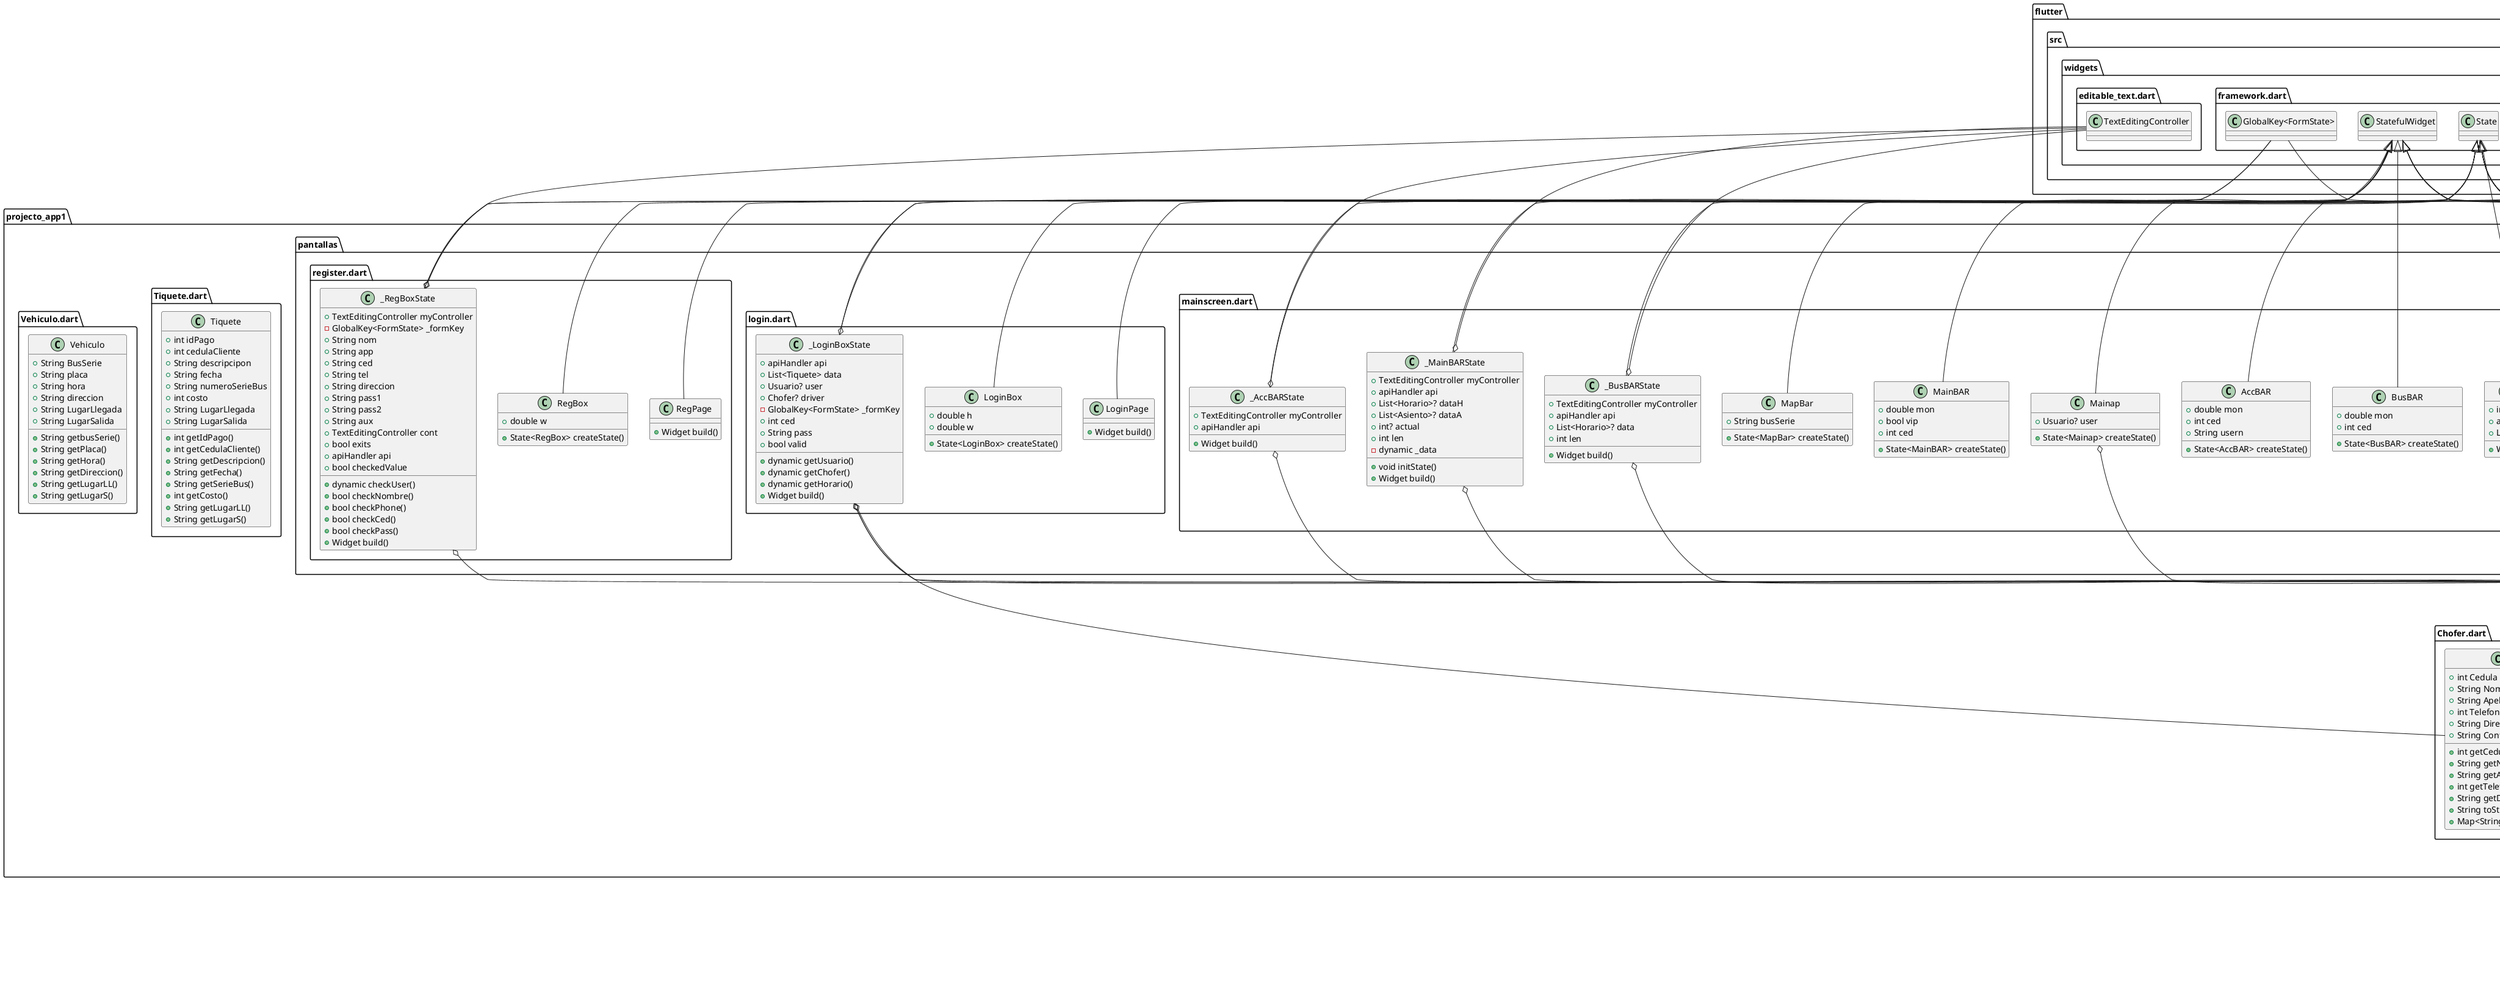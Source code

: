 @startuml App_Diagram

set namespaceSeparator ::

class "projecto_app1::apiHandler.dart::apiHandler" {
  +dynamic getAll()
  +dynamic addUsuario()
  +dynamic getUsuario()
  +dynamic getChofer()
  +dynamic checkExists()
  +dynamic updateSaldo()
  +dynamic getHorario()
  +dynamic getAsiento()
  +dynamic getTiquete()
  +dynamic getVehiculo()
  +dynamic compraTiquete()
  +dynamic setLocation()
  +dynamic getLocation()
  +dynamic getLocationParada()
}

class "projecto_app1::Asiento.dart::Asiento" {
  +int idHorario
  +String hora
  +String direccionParada
  +int costoParada
  +String busSerie
  +String estado
  +int idAsiento
  +bool ocupado
  +bool exclusive
  +int clientePresente
  +int getIdHorario()
  +String getHora()
  +String getParada()
  +int getCostoParada()
  +String getBusSerie()
  +String getEstado()
  +int getIdAsiento()
  +bool getOcupado()
  +bool getExclusivo()
  +int getPresente()
}

class "projecto_app1::Chofer.dart::Chofer" {
  +int Cedula
  +String Nombre
  +String Apellidos
  +int Telefono
  +String Direccion
  +String Contrasena
  +int getCedula()
  +String getNombre()
  +String getApellidos()
  +int getTelefono()
  +String getDireccion()
  +String toString()
  +Map<String, dynamic> toJson()
}

class "projecto_app1::Horario.dart::Horario" {
  +int idHorario
  +String Hora
  +int idParada
  +String Parada
  +int CostoParada
  +String BusSerie
  +int getIdHorario()
  +String getHora()
  +int getIdParada()
  +String getParada()
  +int getCostoParada()
  +String gatBusSerie()
}

class "projecto_app1::Location.dart::Location" {
  +double latitud
  +double longitud
  +double getLatitud()
  +double getLongitud()
}

class "projecto_app1::main.dart::MyHttpOverrides" {
  +HttpClient createHttpClient()
}

"dart::_http::HttpOverrides" <|-- "projecto_app1::main.dart::MyHttpOverrides"

class "projecto_app1::main.dart::App" {
  +Widget build()
}

"flutter::src::widgets::framework.dart::StatelessWidget" <|-- "projecto_app1::main.dart::App"

class "projecto_app1::pantallas::driverscreen.dart::DrivePage" {
  +Chofer? driver
  +Widget build()
}

"projecto_app1::pantallas::driverscreen.dart::DrivePage" o-- "projecto_app1::Chofer.dart::Chofer"
"flutter::src::widgets::framework.dart::StatelessWidget" <|-- "projecto_app1::pantallas::driverscreen.dart::DrivePage"

class "projecto_app1::pantallas::driverscreen.dart::Mainap" {
  +Chofer? driver
  +State<Mainap> createState()
}

"projecto_app1::pantallas::driverscreen.dart::Mainap" o-- "projecto_app1::Chofer.dart::Chofer"
"flutter::src::widgets::framework.dart::StatefulWidget" <|-- "projecto_app1::pantallas::driverscreen.dart::Mainap"

class "projecto_app1::pantallas::driverscreen.dart::_MainapState" {
  +int currentPageIndex
  +apiHandler api
  +List<Tiquete>? data
  +Widget build()
}

"projecto_app1::pantallas::driverscreen.dart::_MainapState" o-- "projecto_app1::apiHandler.dart::apiHandler"
"flutter::src::widgets::framework.dart::State" <|-- "projecto_app1::pantallas::driverscreen.dart::_MainapState"

class "projecto_app1::pantallas::driverscreen.dart::BusBAR" {
  +Chofer? driver
  +State<BusBAR> createState()
}

"projecto_app1::pantallas::driverscreen.dart::BusBAR" o-- "projecto_app1::Chofer.dart::Chofer"
"flutter::src::widgets::framework.dart::StatefulWidget" <|-- "projecto_app1::pantallas::driverscreen.dart::BusBAR"

class "projecto_app1::pantallas::driverscreen.dart::_BusBARState" {
  +apiHandler api
  -dynamic _data
  +int len
  +void initState()
  +Widget build()
}

"projecto_app1::pantallas::driverscreen.dart::_BusBARState" o-- "projecto_app1::apiHandler.dart::apiHandler"
"flutter::src::widgets::framework.dart::State" <|-- "projecto_app1::pantallas::driverscreen.dart::_BusBARState"

class "projecto_app1::pantallas::driverscreen.dart::AccBAR" {
  +int ced
  +String usern
  +State<AccBAR> createState()
}

"flutter::src::widgets::framework.dart::StatefulWidget" <|-- "projecto_app1::pantallas::driverscreen.dart::AccBAR"

class "projecto_app1::pantallas::driverscreen.dart::_AccBARState" {
  +apiHandler api
  +Widget build()
}

"projecto_app1::pantallas::driverscreen.dart::_AccBARState" o-- "projecto_app1::apiHandler.dart::apiHandler"
"flutter::src::widgets::framework.dart::State" <|-- "projecto_app1::pantallas::driverscreen.dart::_AccBARState"

class "projecto_app1::pantallas::driverscreen.dart::DriveBAR" {
  +Chofer? user
  +String? busSerie
  +State<DriveBAR> createState()
}

"projecto_app1::pantallas::driverscreen.dart::DriveBAR" o-- "projecto_app1::Chofer.dart::Chofer"
"flutter::src::widgets::framework.dart::StatefulWidget" <|-- "projecto_app1::pantallas::driverscreen.dart::DriveBAR"

class "projecto_app1::pantallas::driverscreen.dart::_DriveBARState" {
  +apiHandler api
  +Routemap route
  +LatLng? destino
  +LatLng? myPos
  +dynamic state
  -MapController _mapController
  +List<LatLng>? puntos
  +List<LatLng>? stored
  +Osrm osrm
  +bool start
  +String? text
  +IconData? ico
  +dynamic getLocs()
  +void initState()
  +Widget build()
}

"projecto_app1::pantallas::driverscreen.dart::_DriveBARState" o-- "projecto_app1::apiHandler.dart::apiHandler"
"projecto_app1::pantallas::driverscreen.dart::_DriveBARState" o-- "projecto_app1::routeMap.dart::Routemap"
"projecto_app1::pantallas::driverscreen.dart::_DriveBARState" o-- "latlong2::latlong.dart::LatLng"
"projecto_app1::pantallas::driverscreen.dart::_DriveBARState" o-- "flutter_map::src::map::controller::map_controller.dart::MapController"
"projecto_app1::pantallas::driverscreen.dart::_DriveBARState" o-- "osrm::osrm.dart::Osrm"
"projecto_app1::pantallas::driverscreen.dart::_DriveBARState" o-- "flutter::src::widgets::icon_data.dart::IconData"
"flutter::src::widgets::framework.dart::State" <|-- "projecto_app1::pantallas::driverscreen.dart::_DriveBARState"

class "projecto_app1::pantallas::forgotpass.dart::ForgottenPage" {
  +Widget build()
}

"flutter::src::widgets::framework.dart::StatelessWidget" <|-- "projecto_app1::pantallas::forgotpass.dart::ForgottenPage"

class "projecto_app1::pantallas::forgotpass.dart::Forgot" {
  +double w
  +State<Forgot> createState()
}

"flutter::src::widgets::framework.dart::StatefulWidget" <|-- "projecto_app1::pantallas::forgotpass.dart::Forgot"

class "projecto_app1::pantallas::forgotpass.dart::_ForgotState" {
  -GlobalKey<FormState> _formKey
  +Widget build()
}

"projecto_app1::pantallas::forgotpass.dart::_ForgotState" o-- "flutter::src::widgets::framework.dart::GlobalKey<FormState>"
"flutter::src::widgets::framework.dart::State" <|-- "projecto_app1::pantallas::forgotpass.dart::_ForgotState"

class "projecto_app1::pantallas::login.dart::LoginPage" {
  +Widget build()
}

"flutter::src::widgets::framework.dart::StatelessWidget" <|-- "projecto_app1::pantallas::login.dart::LoginPage"

class "projecto_app1::pantallas::login.dart::LoginBox" {
  +double h
  +double w
  +State<LoginBox> createState()
}

"flutter::src::widgets::framework.dart::StatefulWidget" <|-- "projecto_app1::pantallas::login.dart::LoginBox"

class "projecto_app1::pantallas::login.dart::_LoginBoxState" {
  +apiHandler api
  +List<Tiquete> data
  +Usuario? user
  +Chofer? driver
  -GlobalKey<FormState> _formKey
  +int ced
  +String pass
  +bool valid
  +dynamic getUsuario()
  +dynamic getChofer()
  +dynamic getHorario()
  +Widget build()
}

"projecto_app1::pantallas::login.dart::_LoginBoxState" o-- "projecto_app1::apiHandler.dart::apiHandler"
"projecto_app1::pantallas::login.dart::_LoginBoxState" o-- "projecto_app1::Usuario.dart::Usuario"
"projecto_app1::pantallas::login.dart::_LoginBoxState" o-- "projecto_app1::Chofer.dart::Chofer"
"projecto_app1::pantallas::login.dart::_LoginBoxState" o-- "flutter::src::widgets::framework.dart::GlobalKey<FormState>"
"flutter::src::widgets::framework.dart::State" <|-- "projecto_app1::pantallas::login.dart::_LoginBoxState"

class "projecto_app1::pantallas::mainscreen.dart::MainPage" {
  +Usuario? user
  +Widget build()
}

"projecto_app1::pantallas::mainscreen.dart::MainPage" o-- "projecto_app1::Usuario.dart::Usuario"
"flutter::src::widgets::framework.dart::StatelessWidget" <|-- "projecto_app1::pantallas::mainscreen.dart::MainPage"

class "projecto_app1::pantallas::mainscreen.dart::Mainap" {
  +Usuario? user
  +State<Mainap> createState()
}

"projecto_app1::pantallas::mainscreen.dart::Mainap" o-- "projecto_app1::Usuario.dart::Usuario"
"flutter::src::widgets::framework.dart::StatefulWidget" <|-- "projecto_app1::pantallas::mainscreen.dart::Mainap"

class "projecto_app1::pantallas::mainscreen.dart::_MainapState" {
  +int currentPageIndex
  +apiHandler api
  +List<Tiquete>? data
  +Widget build()
}

"projecto_app1::pantallas::mainscreen.dart::_MainapState" o-- "projecto_app1::apiHandler.dart::apiHandler"
"flutter::src::widgets::framework.dart::State" <|-- "projecto_app1::pantallas::mainscreen.dart::_MainapState"

class "projecto_app1::pantallas::mainscreen.dart::MainBAR" {
  +double mon
  +bool vip
  +int ced
  +State<MainBAR> createState()
}

"flutter::src::widgets::framework.dart::StatefulWidget" <|-- "projecto_app1::pantallas::mainscreen.dart::MainBAR"

class "projecto_app1::pantallas::mainscreen.dart::_MainBARState" {
  +TextEditingController myController
  +apiHandler api
  +List<Horario>? dataH
  +List<Asiento>? dataA
  +int? actual
  +int len
  -dynamic _data
  +void initState()
  +Widget build()
}

"projecto_app1::pantallas::mainscreen.dart::_MainBARState" o-- "flutter::src::widgets::editable_text.dart::TextEditingController"
"projecto_app1::pantallas::mainscreen.dart::_MainBARState" o-- "projecto_app1::apiHandler.dart::apiHandler"
"flutter::src::widgets::framework.dart::State" <|-- "projecto_app1::pantallas::mainscreen.dart::_MainBARState"

class "projecto_app1::pantallas::mainscreen.dart::BusBAR" {
  +double mon
  +int ced
  +State<BusBAR> createState()
}

"flutter::src::widgets::framework.dart::StatefulWidget" <|-- "projecto_app1::pantallas::mainscreen.dart::BusBAR"

class "projecto_app1::pantallas::mainscreen.dart::_BusBARState" {
  +TextEditingController myController
  +apiHandler api
  +List<Horario>? data
  +int len
  +Widget build()
}

"projecto_app1::pantallas::mainscreen.dart::_BusBARState" o-- "flutter::src::widgets::editable_text.dart::TextEditingController"
"projecto_app1::pantallas::mainscreen.dart::_BusBARState" o-- "projecto_app1::apiHandler.dart::apiHandler"
"flutter::src::widgets::framework.dart::State" <|-- "projecto_app1::pantallas::mainscreen.dart::_BusBARState"

class "projecto_app1::pantallas::mainscreen.dart::AccBAR" {
  +double mon
  +int ced
  +String usern
  +State<AccBAR> createState()
}

"flutter::src::widgets::framework.dart::StatefulWidget" <|-- "projecto_app1::pantallas::mainscreen.dart::AccBAR"

class "projecto_app1::pantallas::mainscreen.dart::_AccBARState" {
  +TextEditingController myController
  +apiHandler api
  +Widget build()
}

"projecto_app1::pantallas::mainscreen.dart::_AccBARState" o-- "flutter::src::widgets::editable_text.dart::TextEditingController"
"projecto_app1::pantallas::mainscreen.dart::_AccBARState" o-- "projecto_app1::apiHandler.dart::apiHandler"
"flutter::src::widgets::framework.dart::State" <|-- "projecto_app1::pantallas::mainscreen.dart::_AccBARState"

class "projecto_app1::pantallas::mainscreen.dart::MapBar" {
  +String busSerie
  +State<MapBar> createState()
}

"flutter::src::widgets::framework.dart::StatefulWidget" <|-- "projecto_app1::pantallas::mainscreen.dart::MapBar"

class "projecto_app1::pantallas::mainscreen.dart::_MapBarState" {
  +apiHandler api
  +Routemap route
  +LatLng? destino
  +LatLng? bus
  +LatLng? myPos
  +dynamic state
  -MapController _mapController
  +List<LatLng>? puntos
  +Osrm osrm
  +bool start
  +String? text
  +IconData? ico
  +void initState()
  +dynamic getLocs()
  +Widget build()
}

"projecto_app1::pantallas::mainscreen.dart::_MapBarState" o-- "projecto_app1::apiHandler.dart::apiHandler"
"projecto_app1::pantallas::mainscreen.dart::_MapBarState" o-- "projecto_app1::routeMap.dart::Routemap"
"projecto_app1::pantallas::mainscreen.dart::_MapBarState" o-- "latlong2::latlong.dart::LatLng"
"projecto_app1::pantallas::mainscreen.dart::_MapBarState" o-- "flutter_map::src::map::controller::map_controller.dart::MapController"
"projecto_app1::pantallas::mainscreen.dart::_MapBarState" o-- "osrm::osrm.dart::Osrm"
"projecto_app1::pantallas::mainscreen.dart::_MapBarState" o-- "flutter::src::widgets::icon_data.dart::IconData"
"flutter::src::widgets::framework.dart::State" <|-- "projecto_app1::pantallas::mainscreen.dart::_MapBarState"

class "projecto_app1::pantallas::register.dart::RegPage" {
  +Widget build()
}

"flutter::src::widgets::framework.dart::StatelessWidget" <|-- "projecto_app1::pantallas::register.dart::RegPage"

class "projecto_app1::pantallas::register.dart::RegBox" {
  +double w
  +State<RegBox> createState()
}

"flutter::src::widgets::framework.dart::StatefulWidget" <|-- "projecto_app1::pantallas::register.dart::RegBox"

class "projecto_app1::pantallas::register.dart::_RegBoxState" {
  +TextEditingController myController
  -GlobalKey<FormState> _formKey
  +String nom
  +String app
  +String ced
  +String tel
  +String direccion
  +String pass1
  +String pass2
  +String aux
  +TextEditingController cont
  +bool exits
  +apiHandler api
  +bool checkedValue
  +dynamic checkUser()
  +bool checkNombre()
  +bool checkPhone()
  +bool checkCed()
  +bool checkPass()
  +Widget build()
}

"projecto_app1::pantallas::register.dart::_RegBoxState" o-- "flutter::src::widgets::editable_text.dart::TextEditingController"
"projecto_app1::pantallas::register.dart::_RegBoxState" o-- "flutter::src::widgets::framework.dart::GlobalKey<FormState>"
"projecto_app1::pantallas::register.dart::_RegBoxState" o-- "projecto_app1::apiHandler.dart::apiHandler"
"flutter::src::widgets::framework.dart::State" <|-- "projecto_app1::pantallas::register.dart::_RegBoxState"

class "projecto_app1::routeMap.dart::Routemap" {
  +Osrm osrm
  +dynamic determinarPermisos()
  +dynamic getLocation()
  +dynamic getRuta()
}

"projecto_app1::routeMap.dart::Routemap" o-- "osrm::osrm.dart::Osrm"

class "projecto_app1::Tiquete.dart::Tiquete" {
  +int idPago
  +int cedulaCliente
  +String descripcipon
  +String fecha
  +String numeroSerieBus
  +int costo
  +String LugarLlegada
  +String LugarSalida
  +int getIdPago()
  +int getCedulaCliente()
  +String getDescripcion()
  +String getFecha()
  +String getSerieBus()
  +int getCosto()
  +String getLugarLL()
  +String getLugarS()
}

class "projecto_app1::Usuario.dart::Usuario" {
  +int Cedula
  +String Nombre
  +String Apellidos
  +int Telefono
  +String Direccion
  +String Contrasena
  +double Saldo
  +bool Discapacitado
  +int getCedula()
  +String getNombre()
  +String getApellidos()
  +int getTelefono()
  +String getDireccion()
  +double getSaldo()
  +bool getDiscapacitado()
  +String toString()
  +Map<String, dynamic> toJson()
}

class "projecto_app1::Vehiculo.dart::Vehiculo" {
  +String BusSerie
  +String placa
  +String hora
  +String direccion
  +String LugarLlegada
  +String LugarSalida
  +String getbusSerie()
  +String getPlaca()
  +String getHora()
  +String getDireccion()
  +String getLugarLL()
  +String getLugarS()
}


@enduml
